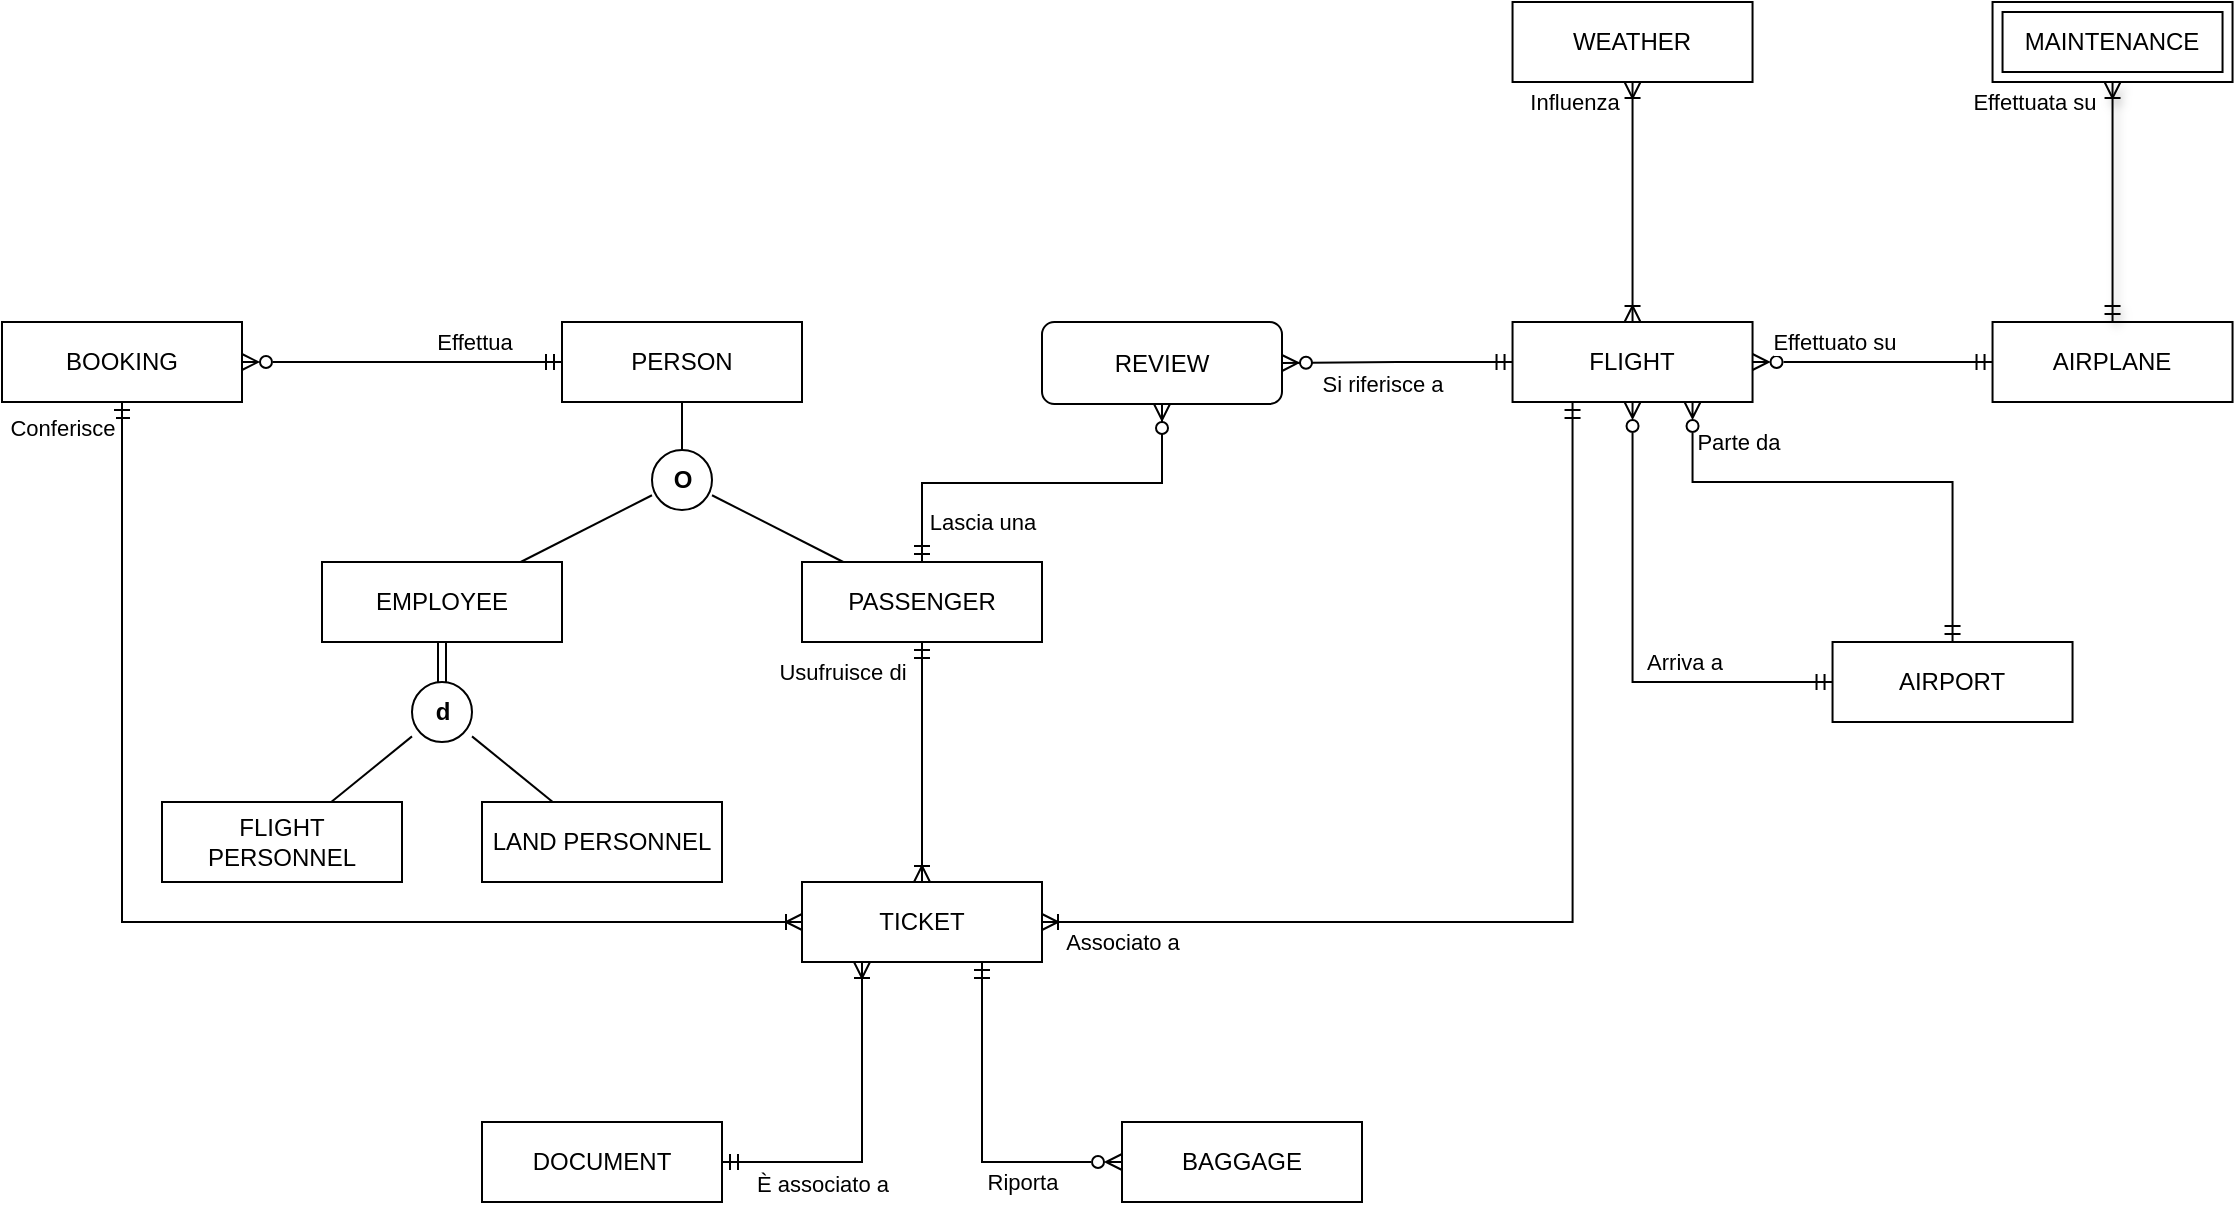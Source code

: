 <mxfile version="17.4.6" type="google"><diagram id="qzp1E-qqoj9pZat_9mfb" name="Pagina-1"><mxGraphModel grid="1" page="1" gridSize="10" guides="1" tooltips="1" connect="1" arrows="0" fold="1" pageScale="1" pageWidth="1169" pageHeight="827" math="0" shadow="0"><root><mxCell id="0"/><mxCell id="1" parent="0"/><mxCell id="OujHUd4gdDdSlsIOCjJj-26" value="" style="verticalLabelPosition=bottom;verticalAlign=top;html=1;shape=mxgraph.flowchart.on-page_reference;spacingBottom=6;" vertex="1" parent="1"><mxGeometry x="325" y="384" width="30" height="30" as="geometry"/></mxCell><mxCell id="OujHUd4gdDdSlsIOCjJj-10" value="BAGGAGE" style="whiteSpace=wrap;html=1;align=center;" vertex="1" parent="1"><mxGeometry x="560" y="720" width="120" height="40" as="geometry"/></mxCell><mxCell id="OujHUd4gdDdSlsIOCjJj-11" value="DOCUMENT" style="whiteSpace=wrap;html=1;align=center;" vertex="1" parent="1"><mxGeometry x="240" y="720" width="120" height="40" as="geometry"/></mxCell><mxCell id="OujHUd4gdDdSlsIOCjJj-12" value="FLIGHT" style="whiteSpace=wrap;html=1;align=center;" vertex="1" parent="1"><mxGeometry x="755.27" y="320" width="120" height="40" as="geometry"/></mxCell><mxCell id="OujHUd4gdDdSlsIOCjJj-13" value="PERSON" style="whiteSpace=wrap;html=1;align=center;" vertex="1" parent="1"><mxGeometry x="280" y="320" width="120" height="40" as="geometry"/></mxCell><mxCell id="OujHUd4gdDdSlsIOCjJj-14" value="AIRPORT" style="whiteSpace=wrap;html=1;align=center;" vertex="1" parent="1"><mxGeometry x="915.27" y="480" width="120" height="40" as="geometry"/></mxCell><mxCell id="OujHUd4gdDdSlsIOCjJj-15" value="AIRPLANE" style="whiteSpace=wrap;html=1;align=center;" vertex="1" parent="1"><mxGeometry x="995.27" y="320" width="120" height="40" as="geometry"/></mxCell><mxCell id="OujHUd4gdDdSlsIOCjJj-17" value="" style="fontSize=12;html=1;endArrow=ERzeroToMany;rounded=0;endFill=0;startArrow=ERmandOne;startFill=0;edgeStyle=orthogonalEdgeStyle;exitX=0.75;exitY=1;exitDx=0;exitDy=0;entryX=0;entryY=0.5;entryDx=0;entryDy=0;" edge="1" parent="1" source="OujHUd4gdDdSlsIOCjJj-32" target="OujHUd4gdDdSlsIOCjJj-10"><mxGeometry width="100" height="100" relative="1" as="geometry"><mxPoint x="505.27" y="650" as="sourcePoint"/><mxPoint x="635.27" y="450" as="targetPoint"/></mxGeometry></mxCell><mxCell id="w-p32YUvSF5OrvoCYlM--1" value="Riporta" style="edgeLabel;html=1;align=center;verticalAlign=middle;resizable=0;points=[];" connectable="0" vertex="1" parent="OujHUd4gdDdSlsIOCjJj-17"><mxGeometry x="-0.729" relative="1" as="geometry"><mxPoint x="20" y="87" as="offset"/></mxGeometry></mxCell><mxCell id="OujHUd4gdDdSlsIOCjJj-18" value="" style="fontSize=12;html=1;endArrow=ERmandOne;rounded=0;startArrow=ERoneToMany;startFill=0;endFill=0;edgeStyle=orthogonalEdgeStyle;entryX=1;entryY=0.5;entryDx=0;entryDy=0;" edge="1" parent="1" source="OujHUd4gdDdSlsIOCjJj-32" target="OujHUd4gdDdSlsIOCjJj-11"><mxGeometry width="100" height="100" relative="1" as="geometry"><mxPoint x="215.27" y="660" as="sourcePoint"/><mxPoint x="420" y="720" as="targetPoint"/><Array as="points"><mxPoint x="430" y="740"/></Array></mxGeometry></mxCell><mxCell id="w-p32YUvSF5OrvoCYlM--2" value="È associato a" style="edgeLabel;html=1;align=center;verticalAlign=middle;resizable=0;points=[];" connectable="0" vertex="1" parent="OujHUd4gdDdSlsIOCjJj-18"><mxGeometry x="-0.35" y="-1" relative="1" as="geometry"><mxPoint x="-19" y="55" as="offset"/></mxGeometry></mxCell><mxCell id="OujHUd4gdDdSlsIOCjJj-19" value="" style="fontSize=12;html=1;endArrow=ERzeroToMany;rounded=0;endFill=0;startArrow=ERmandOne;startFill=0;" edge="1" parent="1" source="OujHUd4gdDdSlsIOCjJj-15" target="OujHUd4gdDdSlsIOCjJj-12"><mxGeometry width="100" height="100" relative="1" as="geometry"><mxPoint x="945.27" y="590" as="sourcePoint"/><mxPoint x="945.27" y="470" as="targetPoint"/></mxGeometry></mxCell><mxCell id="w-6PUyyZESJ0swOPJRkL-7" value="Effettuato su" style="edgeLabel;html=1;align=center;verticalAlign=middle;resizable=0;points=[];" connectable="0" vertex="1" parent="OujHUd4gdDdSlsIOCjJj-19"><mxGeometry x="-0.45" y="-1" relative="1" as="geometry"><mxPoint x="-47" y="-9" as="offset"/></mxGeometry></mxCell><mxCell id="OujHUd4gdDdSlsIOCjJj-20" value="" style="fontSize=12;html=1;endArrow=ERzeroToMany;rounded=0;entryX=0.5;entryY=1;entryDx=0;entryDy=0;endFill=0;startArrow=ERmandOne;startFill=0;" edge="1" parent="1" source="OujHUd4gdDdSlsIOCjJj-14" target="OujHUd4gdDdSlsIOCjJj-12"><mxGeometry width="100" height="100" relative="1" as="geometry"><mxPoint x="825.27" y="510" as="sourcePoint"/><mxPoint x="825.27" y="420" as="targetPoint"/><Array as="points"><mxPoint x="815.27" y="500"/></Array></mxGeometry></mxCell><mxCell id="w-6PUyyZESJ0swOPJRkL-6" value="Arriva a" style="edgeLabel;html=1;align=center;verticalAlign=middle;resizable=0;points=[];" connectable="0" vertex="1" parent="OujHUd4gdDdSlsIOCjJj-20"><mxGeometry x="0.525" relative="1" as="geometry"><mxPoint x="25" y="73" as="offset"/></mxGeometry></mxCell><mxCell id="OujHUd4gdDdSlsIOCjJj-21" value="" style="fontSize=12;html=1;endArrow=ERzeroToMany;rounded=0;entryX=0.75;entryY=1;entryDx=0;entryDy=0;endFill=0;startArrow=ERmandOne;startFill=0;" edge="1" parent="1" source="OujHUd4gdDdSlsIOCjJj-14" target="OujHUd4gdDdSlsIOCjJj-12"><mxGeometry width="100" height="100" relative="1" as="geometry"><mxPoint x="934.65" y="480" as="sourcePoint"/><mxPoint x="855.27" y="390" as="targetPoint"/><Array as="points"><mxPoint x="975.27" y="400"/><mxPoint x="845.27" y="400"/></Array></mxGeometry></mxCell><mxCell id="w-6PUyyZESJ0swOPJRkL-5" value="Parte da" style="edgeLabel;html=1;align=center;verticalAlign=middle;resizable=0;points=[];" connectable="0" vertex="1" parent="OujHUd4gdDdSlsIOCjJj-21"><mxGeometry x="0.504" y="1" relative="1" as="geometry"><mxPoint y="-21" as="offset"/></mxGeometry></mxCell><mxCell id="OujHUd4gdDdSlsIOCjJj-22" value="WEATHER" style="whiteSpace=wrap;html=1;align=center;" vertex="1" parent="1"><mxGeometry x="755.27" y="160" width="120" height="40" as="geometry"/></mxCell><mxCell id="OujHUd4gdDdSlsIOCjJj-23" value="" style="fontSize=12;html=1;endArrow=ERoneToMany;rounded=0;endFill=0;startArrow=ERoneToMany;startFill=0;" edge="1" parent="1" source="OujHUd4gdDdSlsIOCjJj-22" target="OujHUd4gdDdSlsIOCjJj-12"><mxGeometry width="100" height="100" relative="1" as="geometry"><mxPoint x="814.27" y="190" as="sourcePoint"/><mxPoint x="814.65" y="320.0" as="targetPoint"/></mxGeometry></mxCell><mxCell id="w-6PUyyZESJ0swOPJRkL-8" value="Influenza" style="edgeLabel;html=1;align=center;verticalAlign=middle;resizable=0;points=[];" connectable="0" vertex="1" parent="OujHUd4gdDdSlsIOCjJj-23"><mxGeometry x="-0.483" y="-3" relative="1" as="geometry"><mxPoint x="-27" y="-21" as="offset"/></mxGeometry></mxCell><mxCell id="OujHUd4gdDdSlsIOCjJj-24" value="" style="fontSize=12;html=1;endArrow=ERoneToMany;rounded=0;endFill=0;startArrow=ERmandOne;startFill=0;shadow=1;startSize=6;strokeWidth=1;strokeColor=default;jumpStyle=none;sketch=0;" edge="1" parent="1" source="OujHUd4gdDdSlsIOCjJj-15" target="9rdJuCpVPU5EXYgZQHXD-5"><mxGeometry width="100" height="100" relative="1" as="geometry"><mxPoint x="1054.64" y="320" as="sourcePoint"/><mxPoint x="1055.27" y="200" as="targetPoint"/></mxGeometry></mxCell><mxCell id="w-6PUyyZESJ0swOPJRkL-9" value="Effettuata su" style="edgeLabel;html=1;align=center;verticalAlign=middle;resizable=0;points=[];" connectable="0" vertex="1" parent="OujHUd4gdDdSlsIOCjJj-24"><mxGeometry x="0.583" y="-5" relative="1" as="geometry"><mxPoint x="-45" y="-15" as="offset"/></mxGeometry></mxCell><mxCell id="OujHUd4gdDdSlsIOCjJj-30" value="" style="endArrow=none;html=1;rounded=0;" edge="1" parent="1" source="eg0IjwQgl9KbIcy3u34M-1" target="OujHUd4gdDdSlsIOCjJj-26"><mxGeometry relative="1" as="geometry"><mxPoint x="495.27" y="480" as="sourcePoint"/><mxPoint x="390" y="433.29" as="targetPoint"/></mxGeometry></mxCell><mxCell id="OujHUd4gdDdSlsIOCjJj-31" value="" style="edgeStyle=orthogonalEdgeStyle;rounded=0;orthogonalLoop=1;jettySize=auto;html=1;startArrow=ERoneToMany;startFill=0;endArrow=ERmandOne;endFill=0;" edge="1" parent="1" source="OujHUd4gdDdSlsIOCjJj-32" target="OujHUd4gdDdSlsIOCjJj-37"><mxGeometry relative="1" as="geometry"><mxPoint x="120" y="420" as="sourcePoint"/></mxGeometry></mxCell><mxCell id="w-6PUyyZESJ0swOPJRkL-10" value="Conferisce" style="edgeLabel;html=1;align=center;verticalAlign=middle;resizable=0;points=[];" connectable="0" vertex="1" parent="OujHUd4gdDdSlsIOCjJj-31"><mxGeometry x="0.889" y="2" relative="1" as="geometry"><mxPoint x="-28" y="-21" as="offset"/></mxGeometry></mxCell><mxCell id="OujHUd4gdDdSlsIOCjJj-32" value="TICKET" style="whiteSpace=wrap;html=1;align=center;" vertex="1" parent="1"><mxGeometry x="400" y="600" width="120" height="40" as="geometry"/></mxCell><mxCell id="OujHUd4gdDdSlsIOCjJj-36" value="Usufruisce di" style="endArrow=ERoneToMany;html=1;rounded=0;endFill=0;startArrow=ERmandOne;startFill=0;" edge="1" parent="1" source="eg0IjwQgl9KbIcy3u34M-1" target="OujHUd4gdDdSlsIOCjJj-32"><mxGeometry x="-0.75" y="-40" relative="1" as="geometry"><mxPoint x="255.27" y="520" as="sourcePoint"/><mxPoint x="565.27" y="250" as="targetPoint"/><mxPoint as="offset"/></mxGeometry></mxCell><mxCell id="OujHUd4gdDdSlsIOCjJj-37" value="BOOKING" style="whiteSpace=wrap;html=1;" vertex="1" parent="1"><mxGeometry y="320" width="120" height="40" as="geometry"/></mxCell><mxCell id="OujHUd4gdDdSlsIOCjJj-39" value="" style="edgeStyle=orthogonalEdgeStyle;rounded=0;orthogonalLoop=1;jettySize=auto;html=1;startArrow=ERzeroToMany;startFill=0;endArrow=ERmandOne;endFill=0;entryX=0;entryY=0.5;entryDx=0;entryDy=0;" edge="1" parent="1" source="OujHUd4gdDdSlsIOCjJj-37" target="OujHUd4gdDdSlsIOCjJj-13"><mxGeometry relative="1" as="geometry"><mxPoint x="160" y="340" as="sourcePoint"/><mxPoint x="210" y="340" as="targetPoint"/><Array as="points"/></mxGeometry></mxCell><mxCell id="w-6PUyyZESJ0swOPJRkL-2" value="Effettua" style="edgeLabel;html=1;align=center;verticalAlign=middle;resizable=0;points=[];" connectable="0" vertex="1" parent="OujHUd4gdDdSlsIOCjJj-39"><mxGeometry x="0.267" y="2" relative="1" as="geometry"><mxPoint x="14" y="-8" as="offset"/></mxGeometry></mxCell><mxCell id="OujHUd4gdDdSlsIOCjJj-41" value="" style="endArrow=none;html=1;rounded=0;shadow=0;sketch=0;entryX=0.5;entryY=0;entryDx=0;entryDy=0;entryPerimeter=0;strokeWidth=1;" edge="1" parent="1" source="OujHUd4gdDdSlsIOCjJj-13" target="OujHUd4gdDdSlsIOCjJj-26"><mxGeometry relative="1" as="geometry"><mxPoint x="420" y="420" as="sourcePoint"/><mxPoint x="580" y="420" as="targetPoint"/></mxGeometry></mxCell><mxCell id="9rdJuCpVPU5EXYgZQHXD-1" value="O" style="text;html=1;align=center;verticalAlign=middle;resizable=0;points=[];autosize=1;strokeColor=none;fillColor=none;fontStyle=1" vertex="1" parent="1"><mxGeometry x="330" y="389" width="20" height="20" as="geometry"/></mxCell><mxCell id="9rdJuCpVPU5EXYgZQHXD-5" value="MAINTENANCE" style="shape=ext;margin=3;double=1;whiteSpace=wrap;html=1;align=center;" vertex="1" parent="1"><mxGeometry x="995.27" y="160" width="120" height="40" as="geometry"/></mxCell><mxCell id="eg0IjwQgl9KbIcy3u34M-1" value="PASSENGER" style="whiteSpace=wrap;html=1;align=center;" vertex="1" parent="1"><mxGeometry x="400" y="440" width="120" height="40" as="geometry"/></mxCell><mxCell id="eg0IjwQgl9KbIcy3u34M-2" value="FLIGHT PERSONNEL" style="whiteSpace=wrap;html=1;align=center;" vertex="1" parent="1"><mxGeometry x="80" y="560" width="120" height="40" as="geometry"/></mxCell><mxCell id="eg0IjwQgl9KbIcy3u34M-4" value="REVIEW" style="rounded=1;whiteSpace=wrap;html=1;" vertex="1" parent="1"><mxGeometry x="520" y="320" width="120" height="41" as="geometry"/></mxCell><mxCell id="eg0IjwQgl9KbIcy3u34M-5" value="" style="fontSize=12;html=1;endArrow=ERzeroToMany;endFill=1;rounded=0;startArrow=ERmandOne;startFill=0;edgeStyle=orthogonalEdgeStyle;" edge="1" parent="1" source="eg0IjwQgl9KbIcy3u34M-1" target="eg0IjwQgl9KbIcy3u34M-4"><mxGeometry width="100" height="100" relative="1" as="geometry"><mxPoint x="545.27" y="600" as="sourcePoint"/><mxPoint x="645.27" y="500" as="targetPoint"/></mxGeometry></mxCell><mxCell id="w-6PUyyZESJ0swOPJRkL-3" value="Lascia una" style="edgeLabel;html=1;align=center;verticalAlign=middle;resizable=0;points=[];" connectable="0" vertex="1" parent="eg0IjwQgl9KbIcy3u34M-5"><mxGeometry x="-0.693" y="-4" relative="1" as="geometry"><mxPoint x="26" y="10" as="offset"/></mxGeometry></mxCell><mxCell id="eg0IjwQgl9KbIcy3u34M-6" value="" style="fontSize=12;html=1;endArrow=ERzeroToMany;endFill=1;rounded=0;startArrow=ERmandOne;startFill=0;edgeStyle=orthogonalEdgeStyle;" edge="1" parent="1" source="OujHUd4gdDdSlsIOCjJj-12" target="eg0IjwQgl9KbIcy3u34M-4"><mxGeometry width="100" height="100" relative="1" as="geometry"><mxPoint x="635.27" y="500" as="sourcePoint"/><mxPoint x="735.27" y="450" as="targetPoint"/></mxGeometry></mxCell><mxCell id="w-6PUyyZESJ0swOPJRkL-4" value="Si riferisce a" style="edgeLabel;html=1;align=center;verticalAlign=middle;resizable=0;points=[];" connectable="0" vertex="1" parent="eg0IjwQgl9KbIcy3u34M-6"><mxGeometry x="0.405" relative="1" as="geometry"><mxPoint x="15" y="10" as="offset"/></mxGeometry></mxCell><mxCell id="7aDqRookmgExudAg8tbA-3" value="EMPLOYEE" style="whiteSpace=wrap;html=1;align=center;" vertex="1" parent="1"><mxGeometry x="160" y="440" width="120" height="40" as="geometry"/></mxCell><mxCell id="7aDqRookmgExudAg8tbA-5" value="" style="endArrow=none;html=1;rounded=0;" edge="1" parent="1" source="7aDqRookmgExudAg8tbA-3" target="OujHUd4gdDdSlsIOCjJj-26"><mxGeometry relative="1" as="geometry"><mxPoint x="350.0" y="490" as="sourcePoint"/><mxPoint x="300" y="440" as="targetPoint"/></mxGeometry></mxCell><mxCell id="7aDqRookmgExudAg8tbA-6" value="" style="verticalLabelPosition=bottom;verticalAlign=top;html=1;shape=mxgraph.flowchart.on-page_reference;spacingBottom=6;" vertex="1" parent="1"><mxGeometry x="205" y="500" width="30" height="30" as="geometry"/></mxCell><mxCell id="7aDqRookmgExudAg8tbA-7" value="d" style="text;html=1;align=center;verticalAlign=middle;resizable=0;points=[];autosize=1;strokeColor=none;fillColor=none;fontStyle=1" vertex="1" parent="1"><mxGeometry x="210" y="505" width="20" height="20" as="geometry"/></mxCell><mxCell id="7aDqRookmgExudAg8tbA-8" value="LAND PERSONNEL" style="whiteSpace=wrap;html=1;align=center;" vertex="1" parent="1"><mxGeometry x="240" y="560" width="120" height="40" as="geometry"/></mxCell><mxCell id="7aDqRookmgExudAg8tbA-9" value="" style="endArrow=none;html=1;rounded=0;shadow=0;sketch=0;strokeWidth=1;shape=link;" edge="1" parent="1" source="7aDqRookmgExudAg8tbA-6" target="7aDqRookmgExudAg8tbA-3"><mxGeometry relative="1" as="geometry"><mxPoint x="290" y="500" as="sourcePoint"/><mxPoint x="350" y="394" as="targetPoint"/></mxGeometry></mxCell><mxCell id="7aDqRookmgExudAg8tbA-10" value="" style="endArrow=none;html=1;rounded=0;" edge="1" parent="1" source="7aDqRookmgExudAg8tbA-8" target="7aDqRookmgExudAg8tbA-6"><mxGeometry relative="1" as="geometry"><mxPoint x="359.996" y="533.38" as="sourcePoint"/><mxPoint x="250" y="510" as="targetPoint"/></mxGeometry></mxCell><mxCell id="7aDqRookmgExudAg8tbA-11" value="" style="endArrow=none;html=1;rounded=0;" edge="1" parent="1" source="eg0IjwQgl9KbIcy3u34M-2" target="7aDqRookmgExudAg8tbA-6"><mxGeometry relative="1" as="geometry"><mxPoint x="285.385" y="570" as="sourcePoint"/><mxPoint x="245" y="537.188" as="targetPoint"/></mxGeometry></mxCell><mxCell id="ALVCaGrAUbMmGlx3fnNe-1" value="" style="fontSize=12;html=1;endArrow=ERmandOne;rounded=0;entryX=0.25;entryY=1;entryDx=0;entryDy=0;edgeStyle=orthogonalEdgeStyle;startArrow=ERoneToMany;startFill=0;" edge="1" parent="1" source="OujHUd4gdDdSlsIOCjJj-32" target="OujHUd4gdDdSlsIOCjJj-12"><mxGeometry width="100" height="100" relative="1" as="geometry"><mxPoint x="410" y="520" as="sourcePoint"/><mxPoint x="510" y="420" as="targetPoint"/></mxGeometry></mxCell><mxCell id="ALVCaGrAUbMmGlx3fnNe-3" value="Associato a" style="edgeLabel;html=1;align=center;verticalAlign=middle;resizable=0;points=[];" connectable="0" vertex="1" parent="ALVCaGrAUbMmGlx3fnNe-1"><mxGeometry x="-0.727" y="2" relative="1" as="geometry"><mxPoint x="-32" y="12" as="offset"/></mxGeometry></mxCell></root></mxGraphModel></diagram></mxfile>